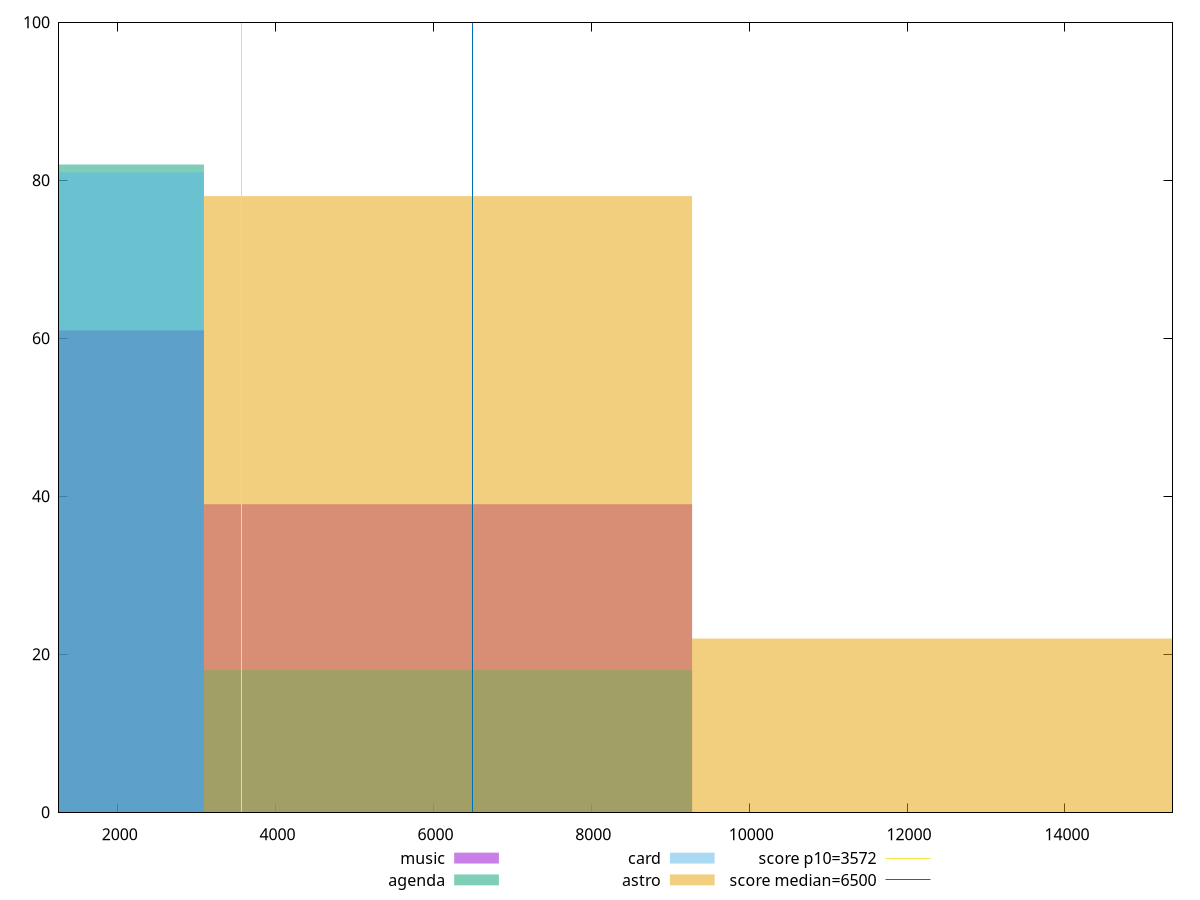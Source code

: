 reset

$music <<EOF
6183.935655658327 39
0 61
EOF

$agenda <<EOF
0 82
6183.935655658327 18
EOF

$card <<EOF
0 81
6183.935655658327 18
EOF

$astro <<EOF
6183.935655658327 78
12367.871311316654 22
EOF

set key outside below
set boxwidth 6183.935655658327
set xrange [1255.937:15361.995000000003]
set yrange [0:100]
set trange [0:100]
set style fill transparent solid 0.5 noborder

set parametric
set terminal svg size 640, 520 enhanced background rgb 'white'
set output "reports/report_00027_2021-02-24T12-40-31.850Z/first-cpu-idle/comparison/histogram/all_raw.svg"

plot $music title "music" with boxes, \
     $agenda title "agenda" with boxes, \
     $card title "card" with boxes, \
     $astro title "astro" with boxes, \
     3572,t title "score p10=3572", \
     6500,t title "score median=6500"

reset
